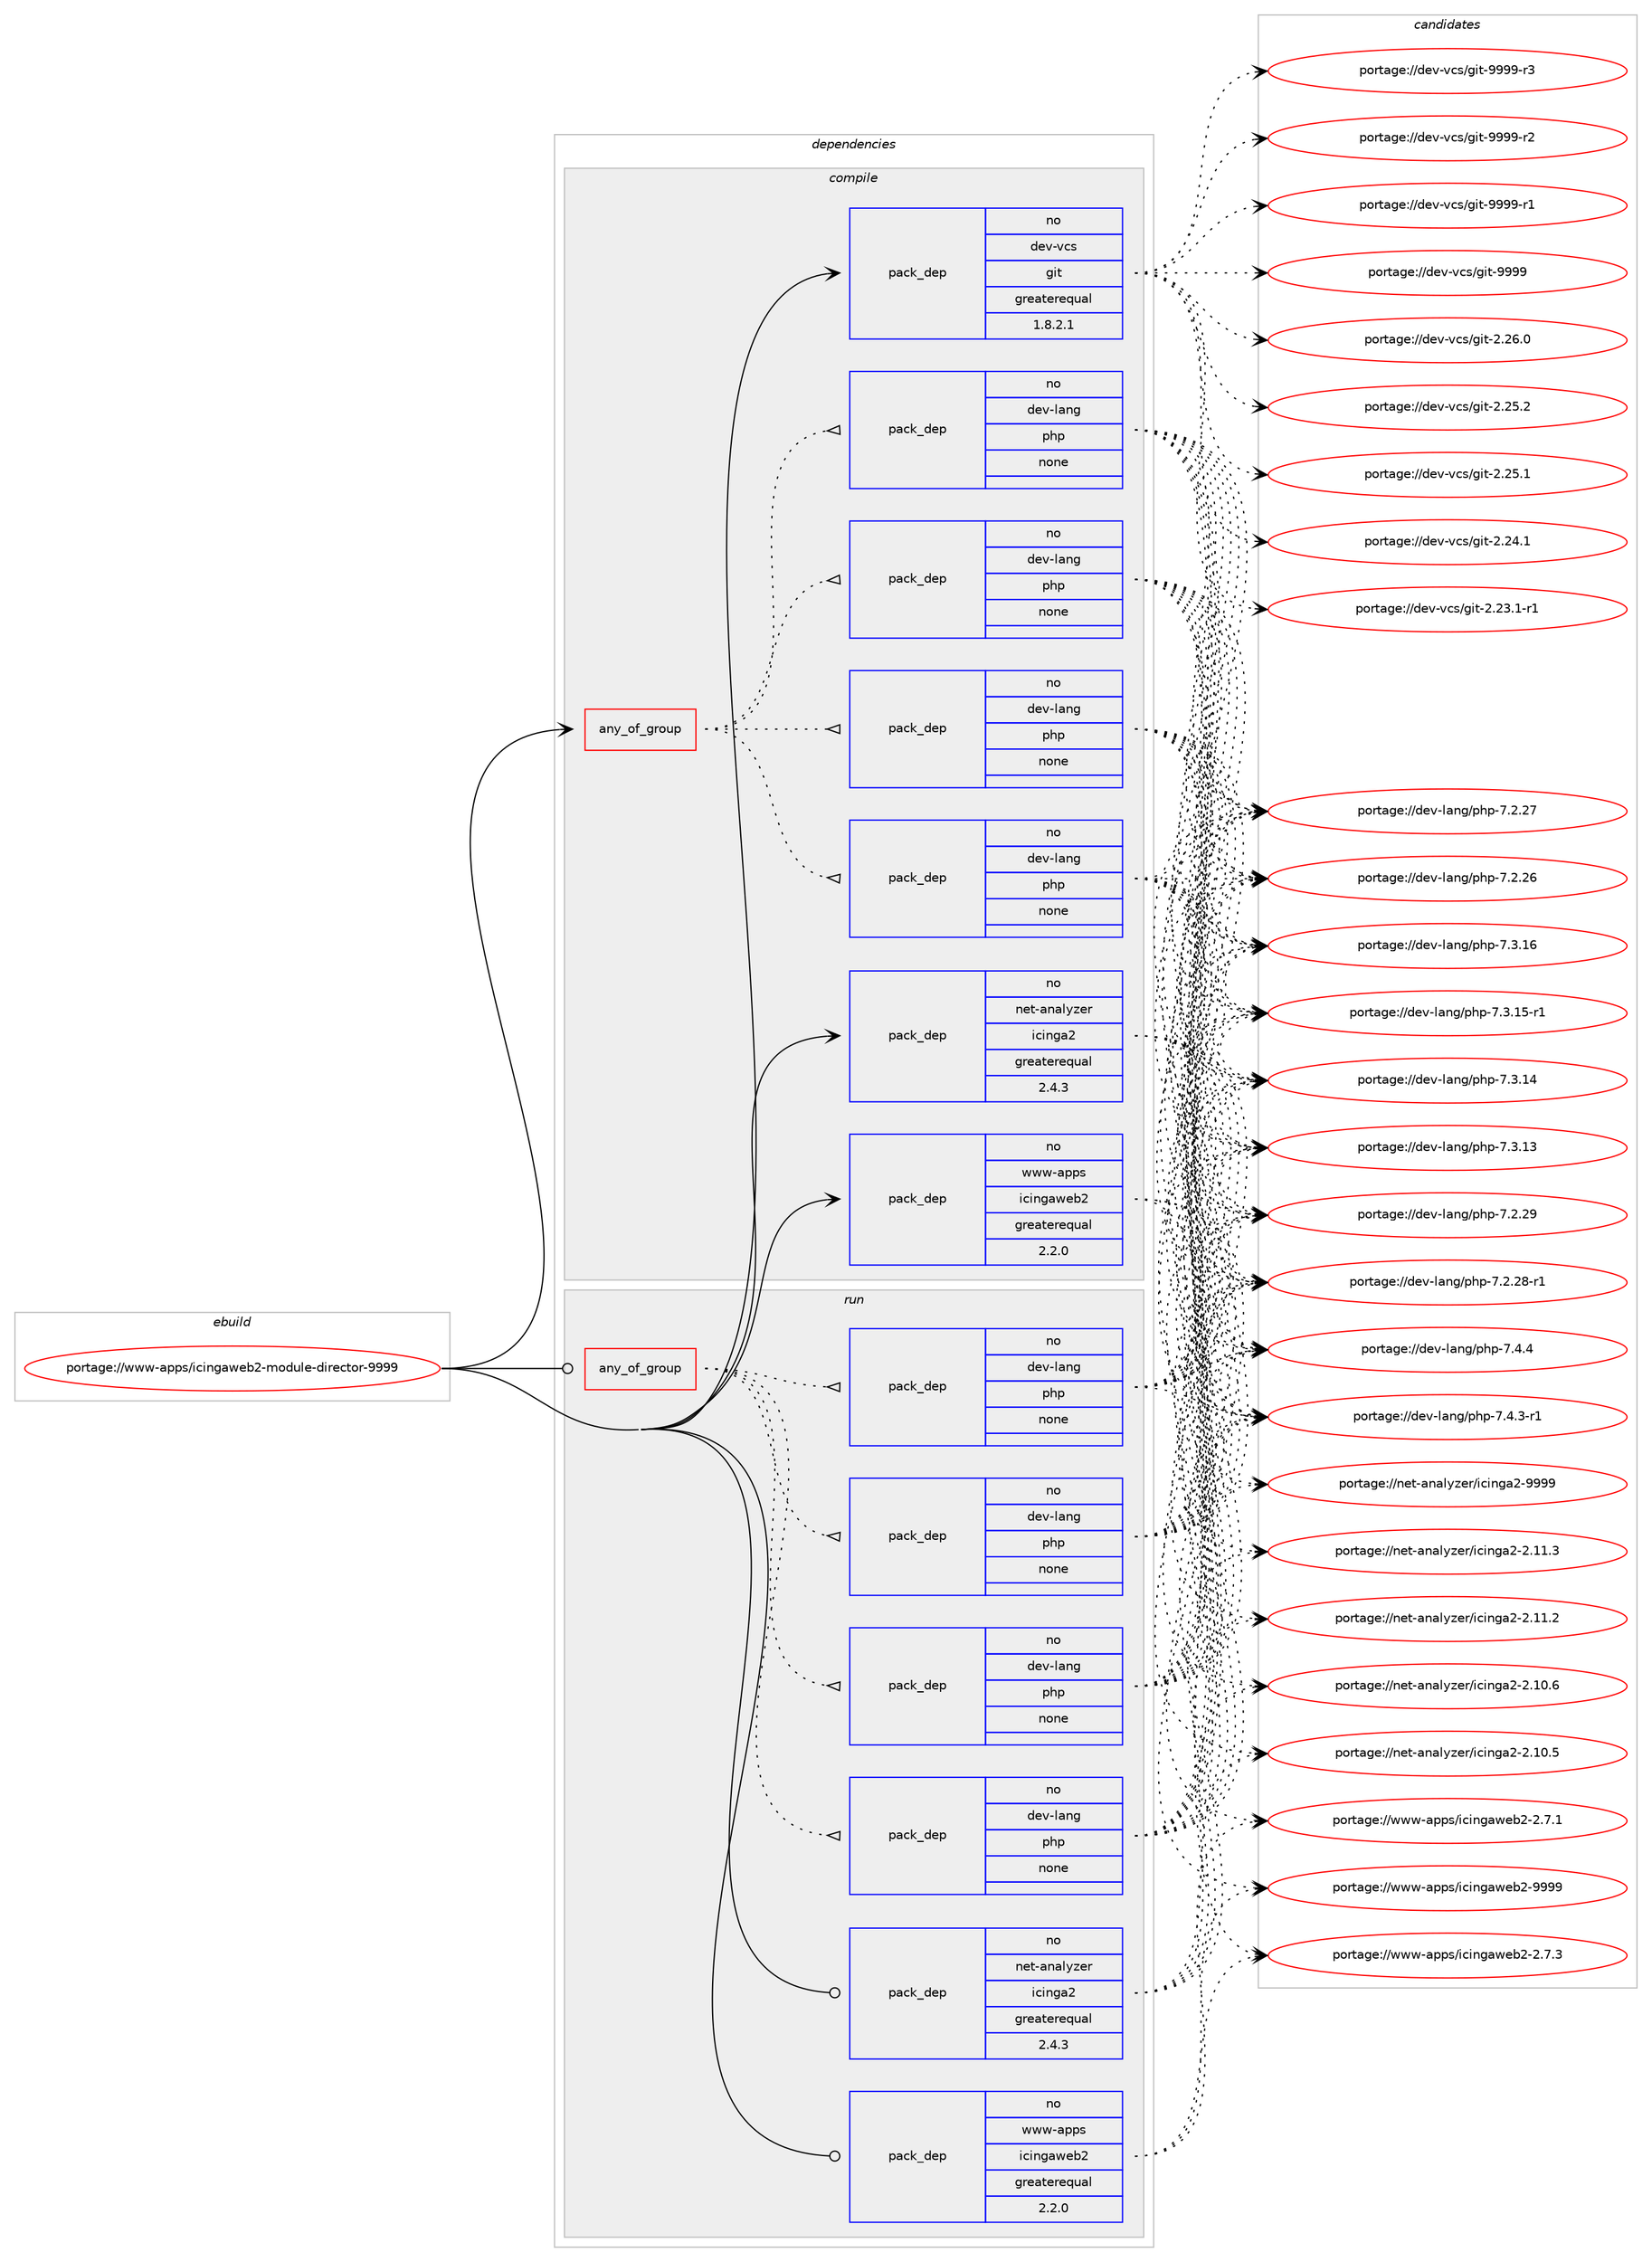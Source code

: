 digraph prolog {

# *************
# Graph options
# *************

newrank=true;
concentrate=true;
compound=true;
graph [rankdir=LR,fontname=Helvetica,fontsize=10,ranksep=1.5];#, ranksep=2.5, nodesep=0.2];
edge  [arrowhead=vee];
node  [fontname=Helvetica,fontsize=10];

# **********
# The ebuild
# **********

subgraph cluster_leftcol {
color=gray;
rank=same;
label=<<i>ebuild</i>>;
id [label="portage://www-apps/icingaweb2-module-director-9999", color=red, width=4, href="../www-apps/icingaweb2-module-director-9999.svg"];
}

# ****************
# The dependencies
# ****************

subgraph cluster_midcol {
color=gray;
label=<<i>dependencies</i>>;
subgraph cluster_compile {
fillcolor="#eeeeee";
style=filled;
label=<<i>compile</i>>;
subgraph any47 {
dependency6643 [label=<<TABLE BORDER="0" CELLBORDER="1" CELLSPACING="0" CELLPADDING="4"><TR><TD CELLPADDING="10">any_of_group</TD></TR></TABLE>>, shape=none, color=red];subgraph pack5583 {
dependency6644 [label=<<TABLE BORDER="0" CELLBORDER="1" CELLSPACING="0" CELLPADDING="4" WIDTH="220"><TR><TD ROWSPAN="6" CELLPADDING="30">pack_dep</TD></TR><TR><TD WIDTH="110">no</TD></TR><TR><TD>dev-lang</TD></TR><TR><TD>php</TD></TR><TR><TD>none</TD></TR><TR><TD></TD></TR></TABLE>>, shape=none, color=blue];
}
dependency6643:e -> dependency6644:w [weight=20,style="dotted",arrowhead="oinv"];
subgraph pack5584 {
dependency6645 [label=<<TABLE BORDER="0" CELLBORDER="1" CELLSPACING="0" CELLPADDING="4" WIDTH="220"><TR><TD ROWSPAN="6" CELLPADDING="30">pack_dep</TD></TR><TR><TD WIDTH="110">no</TD></TR><TR><TD>dev-lang</TD></TR><TR><TD>php</TD></TR><TR><TD>none</TD></TR><TR><TD></TD></TR></TABLE>>, shape=none, color=blue];
}
dependency6643:e -> dependency6645:w [weight=20,style="dotted",arrowhead="oinv"];
subgraph pack5585 {
dependency6646 [label=<<TABLE BORDER="0" CELLBORDER="1" CELLSPACING="0" CELLPADDING="4" WIDTH="220"><TR><TD ROWSPAN="6" CELLPADDING="30">pack_dep</TD></TR><TR><TD WIDTH="110">no</TD></TR><TR><TD>dev-lang</TD></TR><TR><TD>php</TD></TR><TR><TD>none</TD></TR><TR><TD></TD></TR></TABLE>>, shape=none, color=blue];
}
dependency6643:e -> dependency6646:w [weight=20,style="dotted",arrowhead="oinv"];
subgraph pack5586 {
dependency6647 [label=<<TABLE BORDER="0" CELLBORDER="1" CELLSPACING="0" CELLPADDING="4" WIDTH="220"><TR><TD ROWSPAN="6" CELLPADDING="30">pack_dep</TD></TR><TR><TD WIDTH="110">no</TD></TR><TR><TD>dev-lang</TD></TR><TR><TD>php</TD></TR><TR><TD>none</TD></TR><TR><TD></TD></TR></TABLE>>, shape=none, color=blue];
}
dependency6643:e -> dependency6647:w [weight=20,style="dotted",arrowhead="oinv"];
}
id:e -> dependency6643:w [weight=20,style="solid",arrowhead="vee"];
subgraph pack5587 {
dependency6648 [label=<<TABLE BORDER="0" CELLBORDER="1" CELLSPACING="0" CELLPADDING="4" WIDTH="220"><TR><TD ROWSPAN="6" CELLPADDING="30">pack_dep</TD></TR><TR><TD WIDTH="110">no</TD></TR><TR><TD>dev-vcs</TD></TR><TR><TD>git</TD></TR><TR><TD>greaterequal</TD></TR><TR><TD>1.8.2.1</TD></TR></TABLE>>, shape=none, color=blue];
}
id:e -> dependency6648:w [weight=20,style="solid",arrowhead="vee"];
subgraph pack5588 {
dependency6649 [label=<<TABLE BORDER="0" CELLBORDER="1" CELLSPACING="0" CELLPADDING="4" WIDTH="220"><TR><TD ROWSPAN="6" CELLPADDING="30">pack_dep</TD></TR><TR><TD WIDTH="110">no</TD></TR><TR><TD>net-analyzer</TD></TR><TR><TD>icinga2</TD></TR><TR><TD>greaterequal</TD></TR><TR><TD>2.4.3</TD></TR></TABLE>>, shape=none, color=blue];
}
id:e -> dependency6649:w [weight=20,style="solid",arrowhead="vee"];
subgraph pack5589 {
dependency6650 [label=<<TABLE BORDER="0" CELLBORDER="1" CELLSPACING="0" CELLPADDING="4" WIDTH="220"><TR><TD ROWSPAN="6" CELLPADDING="30">pack_dep</TD></TR><TR><TD WIDTH="110">no</TD></TR><TR><TD>www-apps</TD></TR><TR><TD>icingaweb2</TD></TR><TR><TD>greaterequal</TD></TR><TR><TD>2.2.0</TD></TR></TABLE>>, shape=none, color=blue];
}
id:e -> dependency6650:w [weight=20,style="solid",arrowhead="vee"];
}
subgraph cluster_compileandrun {
fillcolor="#eeeeee";
style=filled;
label=<<i>compile and run</i>>;
}
subgraph cluster_run {
fillcolor="#eeeeee";
style=filled;
label=<<i>run</i>>;
subgraph any48 {
dependency6651 [label=<<TABLE BORDER="0" CELLBORDER="1" CELLSPACING="0" CELLPADDING="4"><TR><TD CELLPADDING="10">any_of_group</TD></TR></TABLE>>, shape=none, color=red];subgraph pack5590 {
dependency6652 [label=<<TABLE BORDER="0" CELLBORDER="1" CELLSPACING="0" CELLPADDING="4" WIDTH="220"><TR><TD ROWSPAN="6" CELLPADDING="30">pack_dep</TD></TR><TR><TD WIDTH="110">no</TD></TR><TR><TD>dev-lang</TD></TR><TR><TD>php</TD></TR><TR><TD>none</TD></TR><TR><TD></TD></TR></TABLE>>, shape=none, color=blue];
}
dependency6651:e -> dependency6652:w [weight=20,style="dotted",arrowhead="oinv"];
subgraph pack5591 {
dependency6653 [label=<<TABLE BORDER="0" CELLBORDER="1" CELLSPACING="0" CELLPADDING="4" WIDTH="220"><TR><TD ROWSPAN="6" CELLPADDING="30">pack_dep</TD></TR><TR><TD WIDTH="110">no</TD></TR><TR><TD>dev-lang</TD></TR><TR><TD>php</TD></TR><TR><TD>none</TD></TR><TR><TD></TD></TR></TABLE>>, shape=none, color=blue];
}
dependency6651:e -> dependency6653:w [weight=20,style="dotted",arrowhead="oinv"];
subgraph pack5592 {
dependency6654 [label=<<TABLE BORDER="0" CELLBORDER="1" CELLSPACING="0" CELLPADDING="4" WIDTH="220"><TR><TD ROWSPAN="6" CELLPADDING="30">pack_dep</TD></TR><TR><TD WIDTH="110">no</TD></TR><TR><TD>dev-lang</TD></TR><TR><TD>php</TD></TR><TR><TD>none</TD></TR><TR><TD></TD></TR></TABLE>>, shape=none, color=blue];
}
dependency6651:e -> dependency6654:w [weight=20,style="dotted",arrowhead="oinv"];
subgraph pack5593 {
dependency6655 [label=<<TABLE BORDER="0" CELLBORDER="1" CELLSPACING="0" CELLPADDING="4" WIDTH="220"><TR><TD ROWSPAN="6" CELLPADDING="30">pack_dep</TD></TR><TR><TD WIDTH="110">no</TD></TR><TR><TD>dev-lang</TD></TR><TR><TD>php</TD></TR><TR><TD>none</TD></TR><TR><TD></TD></TR></TABLE>>, shape=none, color=blue];
}
dependency6651:e -> dependency6655:w [weight=20,style="dotted",arrowhead="oinv"];
}
id:e -> dependency6651:w [weight=20,style="solid",arrowhead="odot"];
subgraph pack5594 {
dependency6656 [label=<<TABLE BORDER="0" CELLBORDER="1" CELLSPACING="0" CELLPADDING="4" WIDTH="220"><TR><TD ROWSPAN="6" CELLPADDING="30">pack_dep</TD></TR><TR><TD WIDTH="110">no</TD></TR><TR><TD>net-analyzer</TD></TR><TR><TD>icinga2</TD></TR><TR><TD>greaterequal</TD></TR><TR><TD>2.4.3</TD></TR></TABLE>>, shape=none, color=blue];
}
id:e -> dependency6656:w [weight=20,style="solid",arrowhead="odot"];
subgraph pack5595 {
dependency6657 [label=<<TABLE BORDER="0" CELLBORDER="1" CELLSPACING="0" CELLPADDING="4" WIDTH="220"><TR><TD ROWSPAN="6" CELLPADDING="30">pack_dep</TD></TR><TR><TD WIDTH="110">no</TD></TR><TR><TD>www-apps</TD></TR><TR><TD>icingaweb2</TD></TR><TR><TD>greaterequal</TD></TR><TR><TD>2.2.0</TD></TR></TABLE>>, shape=none, color=blue];
}
id:e -> dependency6657:w [weight=20,style="solid",arrowhead="odot"];
}
}

# **************
# The candidates
# **************

subgraph cluster_choices {
rank=same;
color=gray;
label=<<i>candidates</i>>;

subgraph choice5583 {
color=black;
nodesep=1;
choice100101118451089711010347112104112455546524652 [label="portage://dev-lang/php-7.4.4", color=red, width=4,href="../dev-lang/php-7.4.4.svg"];
choice1001011184510897110103471121041124555465246514511449 [label="portage://dev-lang/php-7.4.3-r1", color=red, width=4,href="../dev-lang/php-7.4.3-r1.svg"];
choice10010111845108971101034711210411245554651464954 [label="portage://dev-lang/php-7.3.16", color=red, width=4,href="../dev-lang/php-7.3.16.svg"];
choice100101118451089711010347112104112455546514649534511449 [label="portage://dev-lang/php-7.3.15-r1", color=red, width=4,href="../dev-lang/php-7.3.15-r1.svg"];
choice10010111845108971101034711210411245554651464952 [label="portage://dev-lang/php-7.3.14", color=red, width=4,href="../dev-lang/php-7.3.14.svg"];
choice10010111845108971101034711210411245554651464951 [label="portage://dev-lang/php-7.3.13", color=red, width=4,href="../dev-lang/php-7.3.13.svg"];
choice10010111845108971101034711210411245554650465057 [label="portage://dev-lang/php-7.2.29", color=red, width=4,href="../dev-lang/php-7.2.29.svg"];
choice100101118451089711010347112104112455546504650564511449 [label="portage://dev-lang/php-7.2.28-r1", color=red, width=4,href="../dev-lang/php-7.2.28-r1.svg"];
choice10010111845108971101034711210411245554650465055 [label="portage://dev-lang/php-7.2.27", color=red, width=4,href="../dev-lang/php-7.2.27.svg"];
choice10010111845108971101034711210411245554650465054 [label="portage://dev-lang/php-7.2.26", color=red, width=4,href="../dev-lang/php-7.2.26.svg"];
dependency6644:e -> choice100101118451089711010347112104112455546524652:w [style=dotted,weight="100"];
dependency6644:e -> choice1001011184510897110103471121041124555465246514511449:w [style=dotted,weight="100"];
dependency6644:e -> choice10010111845108971101034711210411245554651464954:w [style=dotted,weight="100"];
dependency6644:e -> choice100101118451089711010347112104112455546514649534511449:w [style=dotted,weight="100"];
dependency6644:e -> choice10010111845108971101034711210411245554651464952:w [style=dotted,weight="100"];
dependency6644:e -> choice10010111845108971101034711210411245554651464951:w [style=dotted,weight="100"];
dependency6644:e -> choice10010111845108971101034711210411245554650465057:w [style=dotted,weight="100"];
dependency6644:e -> choice100101118451089711010347112104112455546504650564511449:w [style=dotted,weight="100"];
dependency6644:e -> choice10010111845108971101034711210411245554650465055:w [style=dotted,weight="100"];
dependency6644:e -> choice10010111845108971101034711210411245554650465054:w [style=dotted,weight="100"];
}
subgraph choice5584 {
color=black;
nodesep=1;
choice100101118451089711010347112104112455546524652 [label="portage://dev-lang/php-7.4.4", color=red, width=4,href="../dev-lang/php-7.4.4.svg"];
choice1001011184510897110103471121041124555465246514511449 [label="portage://dev-lang/php-7.4.3-r1", color=red, width=4,href="../dev-lang/php-7.4.3-r1.svg"];
choice10010111845108971101034711210411245554651464954 [label="portage://dev-lang/php-7.3.16", color=red, width=4,href="../dev-lang/php-7.3.16.svg"];
choice100101118451089711010347112104112455546514649534511449 [label="portage://dev-lang/php-7.3.15-r1", color=red, width=4,href="../dev-lang/php-7.3.15-r1.svg"];
choice10010111845108971101034711210411245554651464952 [label="portage://dev-lang/php-7.3.14", color=red, width=4,href="../dev-lang/php-7.3.14.svg"];
choice10010111845108971101034711210411245554651464951 [label="portage://dev-lang/php-7.3.13", color=red, width=4,href="../dev-lang/php-7.3.13.svg"];
choice10010111845108971101034711210411245554650465057 [label="portage://dev-lang/php-7.2.29", color=red, width=4,href="../dev-lang/php-7.2.29.svg"];
choice100101118451089711010347112104112455546504650564511449 [label="portage://dev-lang/php-7.2.28-r1", color=red, width=4,href="../dev-lang/php-7.2.28-r1.svg"];
choice10010111845108971101034711210411245554650465055 [label="portage://dev-lang/php-7.2.27", color=red, width=4,href="../dev-lang/php-7.2.27.svg"];
choice10010111845108971101034711210411245554650465054 [label="portage://dev-lang/php-7.2.26", color=red, width=4,href="../dev-lang/php-7.2.26.svg"];
dependency6645:e -> choice100101118451089711010347112104112455546524652:w [style=dotted,weight="100"];
dependency6645:e -> choice1001011184510897110103471121041124555465246514511449:w [style=dotted,weight="100"];
dependency6645:e -> choice10010111845108971101034711210411245554651464954:w [style=dotted,weight="100"];
dependency6645:e -> choice100101118451089711010347112104112455546514649534511449:w [style=dotted,weight="100"];
dependency6645:e -> choice10010111845108971101034711210411245554651464952:w [style=dotted,weight="100"];
dependency6645:e -> choice10010111845108971101034711210411245554651464951:w [style=dotted,weight="100"];
dependency6645:e -> choice10010111845108971101034711210411245554650465057:w [style=dotted,weight="100"];
dependency6645:e -> choice100101118451089711010347112104112455546504650564511449:w [style=dotted,weight="100"];
dependency6645:e -> choice10010111845108971101034711210411245554650465055:w [style=dotted,weight="100"];
dependency6645:e -> choice10010111845108971101034711210411245554650465054:w [style=dotted,weight="100"];
}
subgraph choice5585 {
color=black;
nodesep=1;
choice100101118451089711010347112104112455546524652 [label="portage://dev-lang/php-7.4.4", color=red, width=4,href="../dev-lang/php-7.4.4.svg"];
choice1001011184510897110103471121041124555465246514511449 [label="portage://dev-lang/php-7.4.3-r1", color=red, width=4,href="../dev-lang/php-7.4.3-r1.svg"];
choice10010111845108971101034711210411245554651464954 [label="portage://dev-lang/php-7.3.16", color=red, width=4,href="../dev-lang/php-7.3.16.svg"];
choice100101118451089711010347112104112455546514649534511449 [label="portage://dev-lang/php-7.3.15-r1", color=red, width=4,href="../dev-lang/php-7.3.15-r1.svg"];
choice10010111845108971101034711210411245554651464952 [label="portage://dev-lang/php-7.3.14", color=red, width=4,href="../dev-lang/php-7.3.14.svg"];
choice10010111845108971101034711210411245554651464951 [label="portage://dev-lang/php-7.3.13", color=red, width=4,href="../dev-lang/php-7.3.13.svg"];
choice10010111845108971101034711210411245554650465057 [label="portage://dev-lang/php-7.2.29", color=red, width=4,href="../dev-lang/php-7.2.29.svg"];
choice100101118451089711010347112104112455546504650564511449 [label="portage://dev-lang/php-7.2.28-r1", color=red, width=4,href="../dev-lang/php-7.2.28-r1.svg"];
choice10010111845108971101034711210411245554650465055 [label="portage://dev-lang/php-7.2.27", color=red, width=4,href="../dev-lang/php-7.2.27.svg"];
choice10010111845108971101034711210411245554650465054 [label="portage://dev-lang/php-7.2.26", color=red, width=4,href="../dev-lang/php-7.2.26.svg"];
dependency6646:e -> choice100101118451089711010347112104112455546524652:w [style=dotted,weight="100"];
dependency6646:e -> choice1001011184510897110103471121041124555465246514511449:w [style=dotted,weight="100"];
dependency6646:e -> choice10010111845108971101034711210411245554651464954:w [style=dotted,weight="100"];
dependency6646:e -> choice100101118451089711010347112104112455546514649534511449:w [style=dotted,weight="100"];
dependency6646:e -> choice10010111845108971101034711210411245554651464952:w [style=dotted,weight="100"];
dependency6646:e -> choice10010111845108971101034711210411245554651464951:w [style=dotted,weight="100"];
dependency6646:e -> choice10010111845108971101034711210411245554650465057:w [style=dotted,weight="100"];
dependency6646:e -> choice100101118451089711010347112104112455546504650564511449:w [style=dotted,weight="100"];
dependency6646:e -> choice10010111845108971101034711210411245554650465055:w [style=dotted,weight="100"];
dependency6646:e -> choice10010111845108971101034711210411245554650465054:w [style=dotted,weight="100"];
}
subgraph choice5586 {
color=black;
nodesep=1;
choice100101118451089711010347112104112455546524652 [label="portage://dev-lang/php-7.4.4", color=red, width=4,href="../dev-lang/php-7.4.4.svg"];
choice1001011184510897110103471121041124555465246514511449 [label="portage://dev-lang/php-7.4.3-r1", color=red, width=4,href="../dev-lang/php-7.4.3-r1.svg"];
choice10010111845108971101034711210411245554651464954 [label="portage://dev-lang/php-7.3.16", color=red, width=4,href="../dev-lang/php-7.3.16.svg"];
choice100101118451089711010347112104112455546514649534511449 [label="portage://dev-lang/php-7.3.15-r1", color=red, width=4,href="../dev-lang/php-7.3.15-r1.svg"];
choice10010111845108971101034711210411245554651464952 [label="portage://dev-lang/php-7.3.14", color=red, width=4,href="../dev-lang/php-7.3.14.svg"];
choice10010111845108971101034711210411245554651464951 [label="portage://dev-lang/php-7.3.13", color=red, width=4,href="../dev-lang/php-7.3.13.svg"];
choice10010111845108971101034711210411245554650465057 [label="portage://dev-lang/php-7.2.29", color=red, width=4,href="../dev-lang/php-7.2.29.svg"];
choice100101118451089711010347112104112455546504650564511449 [label="portage://dev-lang/php-7.2.28-r1", color=red, width=4,href="../dev-lang/php-7.2.28-r1.svg"];
choice10010111845108971101034711210411245554650465055 [label="portage://dev-lang/php-7.2.27", color=red, width=4,href="../dev-lang/php-7.2.27.svg"];
choice10010111845108971101034711210411245554650465054 [label="portage://dev-lang/php-7.2.26", color=red, width=4,href="../dev-lang/php-7.2.26.svg"];
dependency6647:e -> choice100101118451089711010347112104112455546524652:w [style=dotted,weight="100"];
dependency6647:e -> choice1001011184510897110103471121041124555465246514511449:w [style=dotted,weight="100"];
dependency6647:e -> choice10010111845108971101034711210411245554651464954:w [style=dotted,weight="100"];
dependency6647:e -> choice100101118451089711010347112104112455546514649534511449:w [style=dotted,weight="100"];
dependency6647:e -> choice10010111845108971101034711210411245554651464952:w [style=dotted,weight="100"];
dependency6647:e -> choice10010111845108971101034711210411245554651464951:w [style=dotted,weight="100"];
dependency6647:e -> choice10010111845108971101034711210411245554650465057:w [style=dotted,weight="100"];
dependency6647:e -> choice100101118451089711010347112104112455546504650564511449:w [style=dotted,weight="100"];
dependency6647:e -> choice10010111845108971101034711210411245554650465055:w [style=dotted,weight="100"];
dependency6647:e -> choice10010111845108971101034711210411245554650465054:w [style=dotted,weight="100"];
}
subgraph choice5587 {
color=black;
nodesep=1;
choice10010111845118991154710310511645575757574511451 [label="portage://dev-vcs/git-9999-r3", color=red, width=4,href="../dev-vcs/git-9999-r3.svg"];
choice10010111845118991154710310511645575757574511450 [label="portage://dev-vcs/git-9999-r2", color=red, width=4,href="../dev-vcs/git-9999-r2.svg"];
choice10010111845118991154710310511645575757574511449 [label="portage://dev-vcs/git-9999-r1", color=red, width=4,href="../dev-vcs/git-9999-r1.svg"];
choice1001011184511899115471031051164557575757 [label="portage://dev-vcs/git-9999", color=red, width=4,href="../dev-vcs/git-9999.svg"];
choice10010111845118991154710310511645504650544648 [label="portage://dev-vcs/git-2.26.0", color=red, width=4,href="../dev-vcs/git-2.26.0.svg"];
choice10010111845118991154710310511645504650534650 [label="portage://dev-vcs/git-2.25.2", color=red, width=4,href="../dev-vcs/git-2.25.2.svg"];
choice10010111845118991154710310511645504650534649 [label="portage://dev-vcs/git-2.25.1", color=red, width=4,href="../dev-vcs/git-2.25.1.svg"];
choice10010111845118991154710310511645504650524649 [label="portage://dev-vcs/git-2.24.1", color=red, width=4,href="../dev-vcs/git-2.24.1.svg"];
choice100101118451189911547103105116455046505146494511449 [label="portage://dev-vcs/git-2.23.1-r1", color=red, width=4,href="../dev-vcs/git-2.23.1-r1.svg"];
dependency6648:e -> choice10010111845118991154710310511645575757574511451:w [style=dotted,weight="100"];
dependency6648:e -> choice10010111845118991154710310511645575757574511450:w [style=dotted,weight="100"];
dependency6648:e -> choice10010111845118991154710310511645575757574511449:w [style=dotted,weight="100"];
dependency6648:e -> choice1001011184511899115471031051164557575757:w [style=dotted,weight="100"];
dependency6648:e -> choice10010111845118991154710310511645504650544648:w [style=dotted,weight="100"];
dependency6648:e -> choice10010111845118991154710310511645504650534650:w [style=dotted,weight="100"];
dependency6648:e -> choice10010111845118991154710310511645504650534649:w [style=dotted,weight="100"];
dependency6648:e -> choice10010111845118991154710310511645504650524649:w [style=dotted,weight="100"];
dependency6648:e -> choice100101118451189911547103105116455046505146494511449:w [style=dotted,weight="100"];
}
subgraph choice5588 {
color=black;
nodesep=1;
choice110101116459711097108121122101114471059910511010397504557575757 [label="portage://net-analyzer/icinga2-9999", color=red, width=4,href="../net-analyzer/icinga2-9999.svg"];
choice1101011164597110971081211221011144710599105110103975045504649494651 [label="portage://net-analyzer/icinga2-2.11.3", color=red, width=4,href="../net-analyzer/icinga2-2.11.3.svg"];
choice1101011164597110971081211221011144710599105110103975045504649494650 [label="portage://net-analyzer/icinga2-2.11.2", color=red, width=4,href="../net-analyzer/icinga2-2.11.2.svg"];
choice1101011164597110971081211221011144710599105110103975045504649484654 [label="portage://net-analyzer/icinga2-2.10.6", color=red, width=4,href="../net-analyzer/icinga2-2.10.6.svg"];
choice1101011164597110971081211221011144710599105110103975045504649484653 [label="portage://net-analyzer/icinga2-2.10.5", color=red, width=4,href="../net-analyzer/icinga2-2.10.5.svg"];
dependency6649:e -> choice110101116459711097108121122101114471059910511010397504557575757:w [style=dotted,weight="100"];
dependency6649:e -> choice1101011164597110971081211221011144710599105110103975045504649494651:w [style=dotted,weight="100"];
dependency6649:e -> choice1101011164597110971081211221011144710599105110103975045504649494650:w [style=dotted,weight="100"];
dependency6649:e -> choice1101011164597110971081211221011144710599105110103975045504649484654:w [style=dotted,weight="100"];
dependency6649:e -> choice1101011164597110971081211221011144710599105110103975045504649484653:w [style=dotted,weight="100"];
}
subgraph choice5589 {
color=black;
nodesep=1;
choice119119119459711211211547105991051101039711910198504557575757 [label="portage://www-apps/icingaweb2-9999", color=red, width=4,href="../www-apps/icingaweb2-9999.svg"];
choice11911911945971121121154710599105110103971191019850455046554651 [label="portage://www-apps/icingaweb2-2.7.3", color=red, width=4,href="../www-apps/icingaweb2-2.7.3.svg"];
choice11911911945971121121154710599105110103971191019850455046554649 [label="portage://www-apps/icingaweb2-2.7.1", color=red, width=4,href="../www-apps/icingaweb2-2.7.1.svg"];
dependency6650:e -> choice119119119459711211211547105991051101039711910198504557575757:w [style=dotted,weight="100"];
dependency6650:e -> choice11911911945971121121154710599105110103971191019850455046554651:w [style=dotted,weight="100"];
dependency6650:e -> choice11911911945971121121154710599105110103971191019850455046554649:w [style=dotted,weight="100"];
}
subgraph choice5590 {
color=black;
nodesep=1;
choice100101118451089711010347112104112455546524652 [label="portage://dev-lang/php-7.4.4", color=red, width=4,href="../dev-lang/php-7.4.4.svg"];
choice1001011184510897110103471121041124555465246514511449 [label="portage://dev-lang/php-7.4.3-r1", color=red, width=4,href="../dev-lang/php-7.4.3-r1.svg"];
choice10010111845108971101034711210411245554651464954 [label="portage://dev-lang/php-7.3.16", color=red, width=4,href="../dev-lang/php-7.3.16.svg"];
choice100101118451089711010347112104112455546514649534511449 [label="portage://dev-lang/php-7.3.15-r1", color=red, width=4,href="../dev-lang/php-7.3.15-r1.svg"];
choice10010111845108971101034711210411245554651464952 [label="portage://dev-lang/php-7.3.14", color=red, width=4,href="../dev-lang/php-7.3.14.svg"];
choice10010111845108971101034711210411245554651464951 [label="portage://dev-lang/php-7.3.13", color=red, width=4,href="../dev-lang/php-7.3.13.svg"];
choice10010111845108971101034711210411245554650465057 [label="portage://dev-lang/php-7.2.29", color=red, width=4,href="../dev-lang/php-7.2.29.svg"];
choice100101118451089711010347112104112455546504650564511449 [label="portage://dev-lang/php-7.2.28-r1", color=red, width=4,href="../dev-lang/php-7.2.28-r1.svg"];
choice10010111845108971101034711210411245554650465055 [label="portage://dev-lang/php-7.2.27", color=red, width=4,href="../dev-lang/php-7.2.27.svg"];
choice10010111845108971101034711210411245554650465054 [label="portage://dev-lang/php-7.2.26", color=red, width=4,href="../dev-lang/php-7.2.26.svg"];
dependency6652:e -> choice100101118451089711010347112104112455546524652:w [style=dotted,weight="100"];
dependency6652:e -> choice1001011184510897110103471121041124555465246514511449:w [style=dotted,weight="100"];
dependency6652:e -> choice10010111845108971101034711210411245554651464954:w [style=dotted,weight="100"];
dependency6652:e -> choice100101118451089711010347112104112455546514649534511449:w [style=dotted,weight="100"];
dependency6652:e -> choice10010111845108971101034711210411245554651464952:w [style=dotted,weight="100"];
dependency6652:e -> choice10010111845108971101034711210411245554651464951:w [style=dotted,weight="100"];
dependency6652:e -> choice10010111845108971101034711210411245554650465057:w [style=dotted,weight="100"];
dependency6652:e -> choice100101118451089711010347112104112455546504650564511449:w [style=dotted,weight="100"];
dependency6652:e -> choice10010111845108971101034711210411245554650465055:w [style=dotted,weight="100"];
dependency6652:e -> choice10010111845108971101034711210411245554650465054:w [style=dotted,weight="100"];
}
subgraph choice5591 {
color=black;
nodesep=1;
choice100101118451089711010347112104112455546524652 [label="portage://dev-lang/php-7.4.4", color=red, width=4,href="../dev-lang/php-7.4.4.svg"];
choice1001011184510897110103471121041124555465246514511449 [label="portage://dev-lang/php-7.4.3-r1", color=red, width=4,href="../dev-lang/php-7.4.3-r1.svg"];
choice10010111845108971101034711210411245554651464954 [label="portage://dev-lang/php-7.3.16", color=red, width=4,href="../dev-lang/php-7.3.16.svg"];
choice100101118451089711010347112104112455546514649534511449 [label="portage://dev-lang/php-7.3.15-r1", color=red, width=4,href="../dev-lang/php-7.3.15-r1.svg"];
choice10010111845108971101034711210411245554651464952 [label="portage://dev-lang/php-7.3.14", color=red, width=4,href="../dev-lang/php-7.3.14.svg"];
choice10010111845108971101034711210411245554651464951 [label="portage://dev-lang/php-7.3.13", color=red, width=4,href="../dev-lang/php-7.3.13.svg"];
choice10010111845108971101034711210411245554650465057 [label="portage://dev-lang/php-7.2.29", color=red, width=4,href="../dev-lang/php-7.2.29.svg"];
choice100101118451089711010347112104112455546504650564511449 [label="portage://dev-lang/php-7.2.28-r1", color=red, width=4,href="../dev-lang/php-7.2.28-r1.svg"];
choice10010111845108971101034711210411245554650465055 [label="portage://dev-lang/php-7.2.27", color=red, width=4,href="../dev-lang/php-7.2.27.svg"];
choice10010111845108971101034711210411245554650465054 [label="portage://dev-lang/php-7.2.26", color=red, width=4,href="../dev-lang/php-7.2.26.svg"];
dependency6653:e -> choice100101118451089711010347112104112455546524652:w [style=dotted,weight="100"];
dependency6653:e -> choice1001011184510897110103471121041124555465246514511449:w [style=dotted,weight="100"];
dependency6653:e -> choice10010111845108971101034711210411245554651464954:w [style=dotted,weight="100"];
dependency6653:e -> choice100101118451089711010347112104112455546514649534511449:w [style=dotted,weight="100"];
dependency6653:e -> choice10010111845108971101034711210411245554651464952:w [style=dotted,weight="100"];
dependency6653:e -> choice10010111845108971101034711210411245554651464951:w [style=dotted,weight="100"];
dependency6653:e -> choice10010111845108971101034711210411245554650465057:w [style=dotted,weight="100"];
dependency6653:e -> choice100101118451089711010347112104112455546504650564511449:w [style=dotted,weight="100"];
dependency6653:e -> choice10010111845108971101034711210411245554650465055:w [style=dotted,weight="100"];
dependency6653:e -> choice10010111845108971101034711210411245554650465054:w [style=dotted,weight="100"];
}
subgraph choice5592 {
color=black;
nodesep=1;
choice100101118451089711010347112104112455546524652 [label="portage://dev-lang/php-7.4.4", color=red, width=4,href="../dev-lang/php-7.4.4.svg"];
choice1001011184510897110103471121041124555465246514511449 [label="portage://dev-lang/php-7.4.3-r1", color=red, width=4,href="../dev-lang/php-7.4.3-r1.svg"];
choice10010111845108971101034711210411245554651464954 [label="portage://dev-lang/php-7.3.16", color=red, width=4,href="../dev-lang/php-7.3.16.svg"];
choice100101118451089711010347112104112455546514649534511449 [label="portage://dev-lang/php-7.3.15-r1", color=red, width=4,href="../dev-lang/php-7.3.15-r1.svg"];
choice10010111845108971101034711210411245554651464952 [label="portage://dev-lang/php-7.3.14", color=red, width=4,href="../dev-lang/php-7.3.14.svg"];
choice10010111845108971101034711210411245554651464951 [label="portage://dev-lang/php-7.3.13", color=red, width=4,href="../dev-lang/php-7.3.13.svg"];
choice10010111845108971101034711210411245554650465057 [label="portage://dev-lang/php-7.2.29", color=red, width=4,href="../dev-lang/php-7.2.29.svg"];
choice100101118451089711010347112104112455546504650564511449 [label="portage://dev-lang/php-7.2.28-r1", color=red, width=4,href="../dev-lang/php-7.2.28-r1.svg"];
choice10010111845108971101034711210411245554650465055 [label="portage://dev-lang/php-7.2.27", color=red, width=4,href="../dev-lang/php-7.2.27.svg"];
choice10010111845108971101034711210411245554650465054 [label="portage://dev-lang/php-7.2.26", color=red, width=4,href="../dev-lang/php-7.2.26.svg"];
dependency6654:e -> choice100101118451089711010347112104112455546524652:w [style=dotted,weight="100"];
dependency6654:e -> choice1001011184510897110103471121041124555465246514511449:w [style=dotted,weight="100"];
dependency6654:e -> choice10010111845108971101034711210411245554651464954:w [style=dotted,weight="100"];
dependency6654:e -> choice100101118451089711010347112104112455546514649534511449:w [style=dotted,weight="100"];
dependency6654:e -> choice10010111845108971101034711210411245554651464952:w [style=dotted,weight="100"];
dependency6654:e -> choice10010111845108971101034711210411245554651464951:w [style=dotted,weight="100"];
dependency6654:e -> choice10010111845108971101034711210411245554650465057:w [style=dotted,weight="100"];
dependency6654:e -> choice100101118451089711010347112104112455546504650564511449:w [style=dotted,weight="100"];
dependency6654:e -> choice10010111845108971101034711210411245554650465055:w [style=dotted,weight="100"];
dependency6654:e -> choice10010111845108971101034711210411245554650465054:w [style=dotted,weight="100"];
}
subgraph choice5593 {
color=black;
nodesep=1;
choice100101118451089711010347112104112455546524652 [label="portage://dev-lang/php-7.4.4", color=red, width=4,href="../dev-lang/php-7.4.4.svg"];
choice1001011184510897110103471121041124555465246514511449 [label="portage://dev-lang/php-7.4.3-r1", color=red, width=4,href="../dev-lang/php-7.4.3-r1.svg"];
choice10010111845108971101034711210411245554651464954 [label="portage://dev-lang/php-7.3.16", color=red, width=4,href="../dev-lang/php-7.3.16.svg"];
choice100101118451089711010347112104112455546514649534511449 [label="portage://dev-lang/php-7.3.15-r1", color=red, width=4,href="../dev-lang/php-7.3.15-r1.svg"];
choice10010111845108971101034711210411245554651464952 [label="portage://dev-lang/php-7.3.14", color=red, width=4,href="../dev-lang/php-7.3.14.svg"];
choice10010111845108971101034711210411245554651464951 [label="portage://dev-lang/php-7.3.13", color=red, width=4,href="../dev-lang/php-7.3.13.svg"];
choice10010111845108971101034711210411245554650465057 [label="portage://dev-lang/php-7.2.29", color=red, width=4,href="../dev-lang/php-7.2.29.svg"];
choice100101118451089711010347112104112455546504650564511449 [label="portage://dev-lang/php-7.2.28-r1", color=red, width=4,href="../dev-lang/php-7.2.28-r1.svg"];
choice10010111845108971101034711210411245554650465055 [label="portage://dev-lang/php-7.2.27", color=red, width=4,href="../dev-lang/php-7.2.27.svg"];
choice10010111845108971101034711210411245554650465054 [label="portage://dev-lang/php-7.2.26", color=red, width=4,href="../dev-lang/php-7.2.26.svg"];
dependency6655:e -> choice100101118451089711010347112104112455546524652:w [style=dotted,weight="100"];
dependency6655:e -> choice1001011184510897110103471121041124555465246514511449:w [style=dotted,weight="100"];
dependency6655:e -> choice10010111845108971101034711210411245554651464954:w [style=dotted,weight="100"];
dependency6655:e -> choice100101118451089711010347112104112455546514649534511449:w [style=dotted,weight="100"];
dependency6655:e -> choice10010111845108971101034711210411245554651464952:w [style=dotted,weight="100"];
dependency6655:e -> choice10010111845108971101034711210411245554651464951:w [style=dotted,weight="100"];
dependency6655:e -> choice10010111845108971101034711210411245554650465057:w [style=dotted,weight="100"];
dependency6655:e -> choice100101118451089711010347112104112455546504650564511449:w [style=dotted,weight="100"];
dependency6655:e -> choice10010111845108971101034711210411245554650465055:w [style=dotted,weight="100"];
dependency6655:e -> choice10010111845108971101034711210411245554650465054:w [style=dotted,weight="100"];
}
subgraph choice5594 {
color=black;
nodesep=1;
choice110101116459711097108121122101114471059910511010397504557575757 [label="portage://net-analyzer/icinga2-9999", color=red, width=4,href="../net-analyzer/icinga2-9999.svg"];
choice1101011164597110971081211221011144710599105110103975045504649494651 [label="portage://net-analyzer/icinga2-2.11.3", color=red, width=4,href="../net-analyzer/icinga2-2.11.3.svg"];
choice1101011164597110971081211221011144710599105110103975045504649494650 [label="portage://net-analyzer/icinga2-2.11.2", color=red, width=4,href="../net-analyzer/icinga2-2.11.2.svg"];
choice1101011164597110971081211221011144710599105110103975045504649484654 [label="portage://net-analyzer/icinga2-2.10.6", color=red, width=4,href="../net-analyzer/icinga2-2.10.6.svg"];
choice1101011164597110971081211221011144710599105110103975045504649484653 [label="portage://net-analyzer/icinga2-2.10.5", color=red, width=4,href="../net-analyzer/icinga2-2.10.5.svg"];
dependency6656:e -> choice110101116459711097108121122101114471059910511010397504557575757:w [style=dotted,weight="100"];
dependency6656:e -> choice1101011164597110971081211221011144710599105110103975045504649494651:w [style=dotted,weight="100"];
dependency6656:e -> choice1101011164597110971081211221011144710599105110103975045504649494650:w [style=dotted,weight="100"];
dependency6656:e -> choice1101011164597110971081211221011144710599105110103975045504649484654:w [style=dotted,weight="100"];
dependency6656:e -> choice1101011164597110971081211221011144710599105110103975045504649484653:w [style=dotted,weight="100"];
}
subgraph choice5595 {
color=black;
nodesep=1;
choice119119119459711211211547105991051101039711910198504557575757 [label="portage://www-apps/icingaweb2-9999", color=red, width=4,href="../www-apps/icingaweb2-9999.svg"];
choice11911911945971121121154710599105110103971191019850455046554651 [label="portage://www-apps/icingaweb2-2.7.3", color=red, width=4,href="../www-apps/icingaweb2-2.7.3.svg"];
choice11911911945971121121154710599105110103971191019850455046554649 [label="portage://www-apps/icingaweb2-2.7.1", color=red, width=4,href="../www-apps/icingaweb2-2.7.1.svg"];
dependency6657:e -> choice119119119459711211211547105991051101039711910198504557575757:w [style=dotted,weight="100"];
dependency6657:e -> choice11911911945971121121154710599105110103971191019850455046554651:w [style=dotted,weight="100"];
dependency6657:e -> choice11911911945971121121154710599105110103971191019850455046554649:w [style=dotted,weight="100"];
}
}

}
